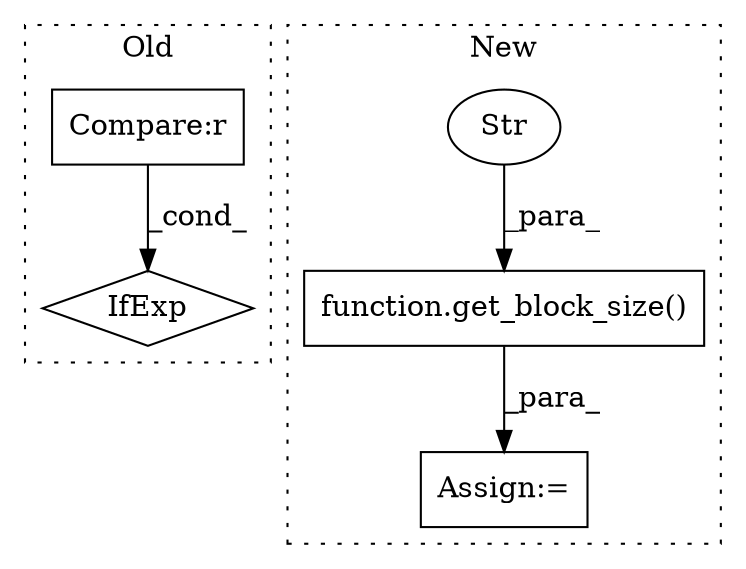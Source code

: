 digraph G {
subgraph cluster0 {
1 [label="IfExp" a="51" s="8118,8167" l="4,6" shape="diamond"];
4 [label="Compare:r" a="40" s="8122" l="45" shape="box"];
label = "Old";
style="dotted";
}
subgraph cluster1 {
2 [label="function.get_block_size()" a="75" s="8055,8097" l="15,57" shape="box"];
3 [label="Str" a="66" s="8089" l="8" shape="ellipse"];
5 [label="Assign:=" a="68" s="8052" l="3" shape="box"];
label = "New";
style="dotted";
}
2 -> 5 [label="_para_"];
3 -> 2 [label="_para_"];
4 -> 1 [label="_cond_"];
}